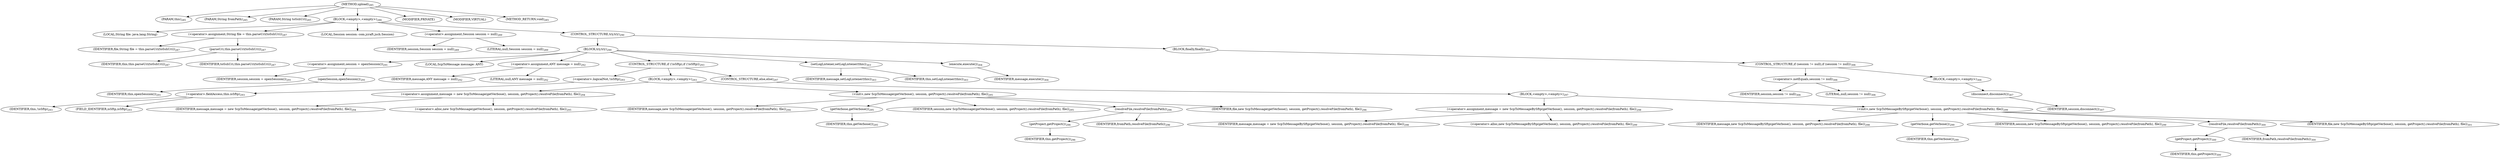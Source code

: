 digraph "upload" {  
"627" [label = <(METHOD,upload)<SUB>285</SUB>> ]
"68" [label = <(PARAM,this)<SUB>285</SUB>> ]
"628" [label = <(PARAM,String fromPath)<SUB>285</SUB>> ]
"629" [label = <(PARAM,String toSshUri)<SUB>285</SUB>> ]
"630" [label = <(BLOCK,&lt;empty&gt;,&lt;empty&gt;)<SUB>286</SUB>> ]
"631" [label = <(LOCAL,String file: java.lang.String)> ]
"632" [label = <(&lt;operator&gt;.assignment,String file = this.parseUri(toSshUri))<SUB>287</SUB>> ]
"633" [label = <(IDENTIFIER,file,String file = this.parseUri(toSshUri))<SUB>287</SUB>> ]
"634" [label = <(parseUri,this.parseUri(toSshUri))<SUB>287</SUB>> ]
"67" [label = <(IDENTIFIER,this,this.parseUri(toSshUri))<SUB>287</SUB>> ]
"635" [label = <(IDENTIFIER,toSshUri,this.parseUri(toSshUri))<SUB>287</SUB>> ]
"636" [label = <(LOCAL,Session session: com.jcraft.jsch.Session)> ]
"637" [label = <(&lt;operator&gt;.assignment,Session session = null)<SUB>289</SUB>> ]
"638" [label = <(IDENTIFIER,session,Session session = null)<SUB>289</SUB>> ]
"639" [label = <(LITERAL,null,Session session = null)<SUB>289</SUB>> ]
"640" [label = <(CONTROL_STRUCTURE,try,try)<SUB>290</SUB>> ]
"641" [label = <(BLOCK,try,try)<SUB>290</SUB>> ]
"642" [label = <(&lt;operator&gt;.assignment,session = openSession())<SUB>291</SUB>> ]
"643" [label = <(IDENTIFIER,session,session = openSession())<SUB>291</SUB>> ]
"644" [label = <(openSession,openSession())<SUB>291</SUB>> ]
"69" [label = <(IDENTIFIER,this,openSession())<SUB>291</SUB>> ]
"73" [label = <(LOCAL,ScpToMessage message: ANY)> ]
"645" [label = <(&lt;operator&gt;.assignment,ANY message = null)<SUB>292</SUB>> ]
"646" [label = <(IDENTIFIER,message,ANY message = null)<SUB>292</SUB>> ]
"647" [label = <(LITERAL,null,ANY message = null)<SUB>292</SUB>> ]
"648" [label = <(CONTROL_STRUCTURE,if (!isSftp),if (!isSftp))<SUB>293</SUB>> ]
"649" [label = <(&lt;operator&gt;.logicalNot,!isSftp)<SUB>293</SUB>> ]
"650" [label = <(&lt;operator&gt;.fieldAccess,this.isSftp)<SUB>293</SUB>> ]
"651" [label = <(IDENTIFIER,this,!isSftp)<SUB>293</SUB>> ]
"652" [label = <(FIELD_IDENTIFIER,isSftp,isSftp)<SUB>293</SUB>> ]
"653" [label = <(BLOCK,&lt;empty&gt;,&lt;empty&gt;)<SUB>293</SUB>> ]
"654" [label = <(&lt;operator&gt;.assignment,message = new ScpToMessage(getVerbose(), session, getProject().resolveFile(fromPath), file))<SUB>294</SUB>> ]
"655" [label = <(IDENTIFIER,message,message = new ScpToMessage(getVerbose(), session, getProject().resolveFile(fromPath), file))<SUB>294</SUB>> ]
"656" [label = <(&lt;operator&gt;.alloc,new ScpToMessage(getVerbose(), session, getProject().resolveFile(fromPath), file))<SUB>295</SUB>> ]
"657" [label = <(&lt;init&gt;,new ScpToMessage(getVerbose(), session, getProject().resolveFile(fromPath), file))<SUB>295</SUB>> ]
"72" [label = <(IDENTIFIER,message,new ScpToMessage(getVerbose(), session, getProject().resolveFile(fromPath), file))<SUB>294</SUB>> ]
"658" [label = <(getVerbose,getVerbose())<SUB>295</SUB>> ]
"70" [label = <(IDENTIFIER,this,getVerbose())<SUB>295</SUB>> ]
"659" [label = <(IDENTIFIER,session,new ScpToMessage(getVerbose(), session, getProject().resolveFile(fromPath), file))<SUB>295</SUB>> ]
"660" [label = <(resolveFile,resolveFile(fromPath))<SUB>296</SUB>> ]
"661" [label = <(getProject,getProject())<SUB>296</SUB>> ]
"71" [label = <(IDENTIFIER,this,getProject())<SUB>296</SUB>> ]
"662" [label = <(IDENTIFIER,fromPath,resolveFile(fromPath))<SUB>296</SUB>> ]
"663" [label = <(IDENTIFIER,file,new ScpToMessage(getVerbose(), session, getProject().resolveFile(fromPath), file))<SUB>296</SUB>> ]
"664" [label = <(CONTROL_STRUCTURE,else,else)<SUB>297</SUB>> ]
"665" [label = <(BLOCK,&lt;empty&gt;,&lt;empty&gt;)<SUB>297</SUB>> ]
"666" [label = <(&lt;operator&gt;.assignment,message = new ScpToMessageBySftp(getVerbose(), session, getProject().resolveFile(fromPath), file))<SUB>298</SUB>> ]
"667" [label = <(IDENTIFIER,message,message = new ScpToMessageBySftp(getVerbose(), session, getProject().resolveFile(fromPath), file))<SUB>298</SUB>> ]
"668" [label = <(&lt;operator&gt;.alloc,new ScpToMessageBySftp(getVerbose(), session, getProject().resolveFile(fromPath), file))<SUB>299</SUB>> ]
"669" [label = <(&lt;init&gt;,new ScpToMessageBySftp(getVerbose(), session, getProject().resolveFile(fromPath), file))<SUB>299</SUB>> ]
"76" [label = <(IDENTIFIER,message,new ScpToMessageBySftp(getVerbose(), session, getProject().resolveFile(fromPath), file))<SUB>298</SUB>> ]
"670" [label = <(getVerbose,getVerbose())<SUB>299</SUB>> ]
"74" [label = <(IDENTIFIER,this,getVerbose())<SUB>299</SUB>> ]
"671" [label = <(IDENTIFIER,session,new ScpToMessageBySftp(getVerbose(), session, getProject().resolveFile(fromPath), file))<SUB>299</SUB>> ]
"672" [label = <(resolveFile,resolveFile(fromPath))<SUB>300</SUB>> ]
"673" [label = <(getProject,getProject())<SUB>300</SUB>> ]
"75" [label = <(IDENTIFIER,this,getProject())<SUB>300</SUB>> ]
"674" [label = <(IDENTIFIER,fromPath,resolveFile(fromPath))<SUB>300</SUB>> ]
"675" [label = <(IDENTIFIER,file,new ScpToMessageBySftp(getVerbose(), session, getProject().resolveFile(fromPath), file))<SUB>301</SUB>> ]
"676" [label = <(setLogListener,setLogListener(this))<SUB>303</SUB>> ]
"677" [label = <(IDENTIFIER,message,setLogListener(this))<SUB>303</SUB>> ]
"77" [label = <(IDENTIFIER,this,setLogListener(this))<SUB>303</SUB>> ]
"678" [label = <(execute,execute())<SUB>304</SUB>> ]
"679" [label = <(IDENTIFIER,message,execute())<SUB>304</SUB>> ]
"680" [label = <(BLOCK,finally,finally)<SUB>305</SUB>> ]
"681" [label = <(CONTROL_STRUCTURE,if (session != null),if (session != null))<SUB>306</SUB>> ]
"682" [label = <(&lt;operator&gt;.notEquals,session != null)<SUB>306</SUB>> ]
"683" [label = <(IDENTIFIER,session,session != null)<SUB>306</SUB>> ]
"684" [label = <(LITERAL,null,session != null)<SUB>306</SUB>> ]
"685" [label = <(BLOCK,&lt;empty&gt;,&lt;empty&gt;)<SUB>306</SUB>> ]
"686" [label = <(disconnect,disconnect())<SUB>307</SUB>> ]
"687" [label = <(IDENTIFIER,session,disconnect())<SUB>307</SUB>> ]
"688" [label = <(MODIFIER,PRIVATE)> ]
"689" [label = <(MODIFIER,VIRTUAL)> ]
"690" [label = <(METHOD_RETURN,void)<SUB>285</SUB>> ]
  "627" -> "68" 
  "627" -> "628" 
  "627" -> "629" 
  "627" -> "630" 
  "627" -> "688" 
  "627" -> "689" 
  "627" -> "690" 
  "630" -> "631" 
  "630" -> "632" 
  "630" -> "636" 
  "630" -> "637" 
  "630" -> "640" 
  "632" -> "633" 
  "632" -> "634" 
  "634" -> "67" 
  "634" -> "635" 
  "637" -> "638" 
  "637" -> "639" 
  "640" -> "641" 
  "640" -> "680" 
  "641" -> "642" 
  "641" -> "73" 
  "641" -> "645" 
  "641" -> "648" 
  "641" -> "676" 
  "641" -> "678" 
  "642" -> "643" 
  "642" -> "644" 
  "644" -> "69" 
  "645" -> "646" 
  "645" -> "647" 
  "648" -> "649" 
  "648" -> "653" 
  "648" -> "664" 
  "649" -> "650" 
  "650" -> "651" 
  "650" -> "652" 
  "653" -> "654" 
  "653" -> "657" 
  "654" -> "655" 
  "654" -> "656" 
  "657" -> "72" 
  "657" -> "658" 
  "657" -> "659" 
  "657" -> "660" 
  "657" -> "663" 
  "658" -> "70" 
  "660" -> "661" 
  "660" -> "662" 
  "661" -> "71" 
  "664" -> "665" 
  "665" -> "666" 
  "665" -> "669" 
  "666" -> "667" 
  "666" -> "668" 
  "669" -> "76" 
  "669" -> "670" 
  "669" -> "671" 
  "669" -> "672" 
  "669" -> "675" 
  "670" -> "74" 
  "672" -> "673" 
  "672" -> "674" 
  "673" -> "75" 
  "676" -> "677" 
  "676" -> "77" 
  "678" -> "679" 
  "680" -> "681" 
  "681" -> "682" 
  "681" -> "685" 
  "682" -> "683" 
  "682" -> "684" 
  "685" -> "686" 
  "686" -> "687" 
}
